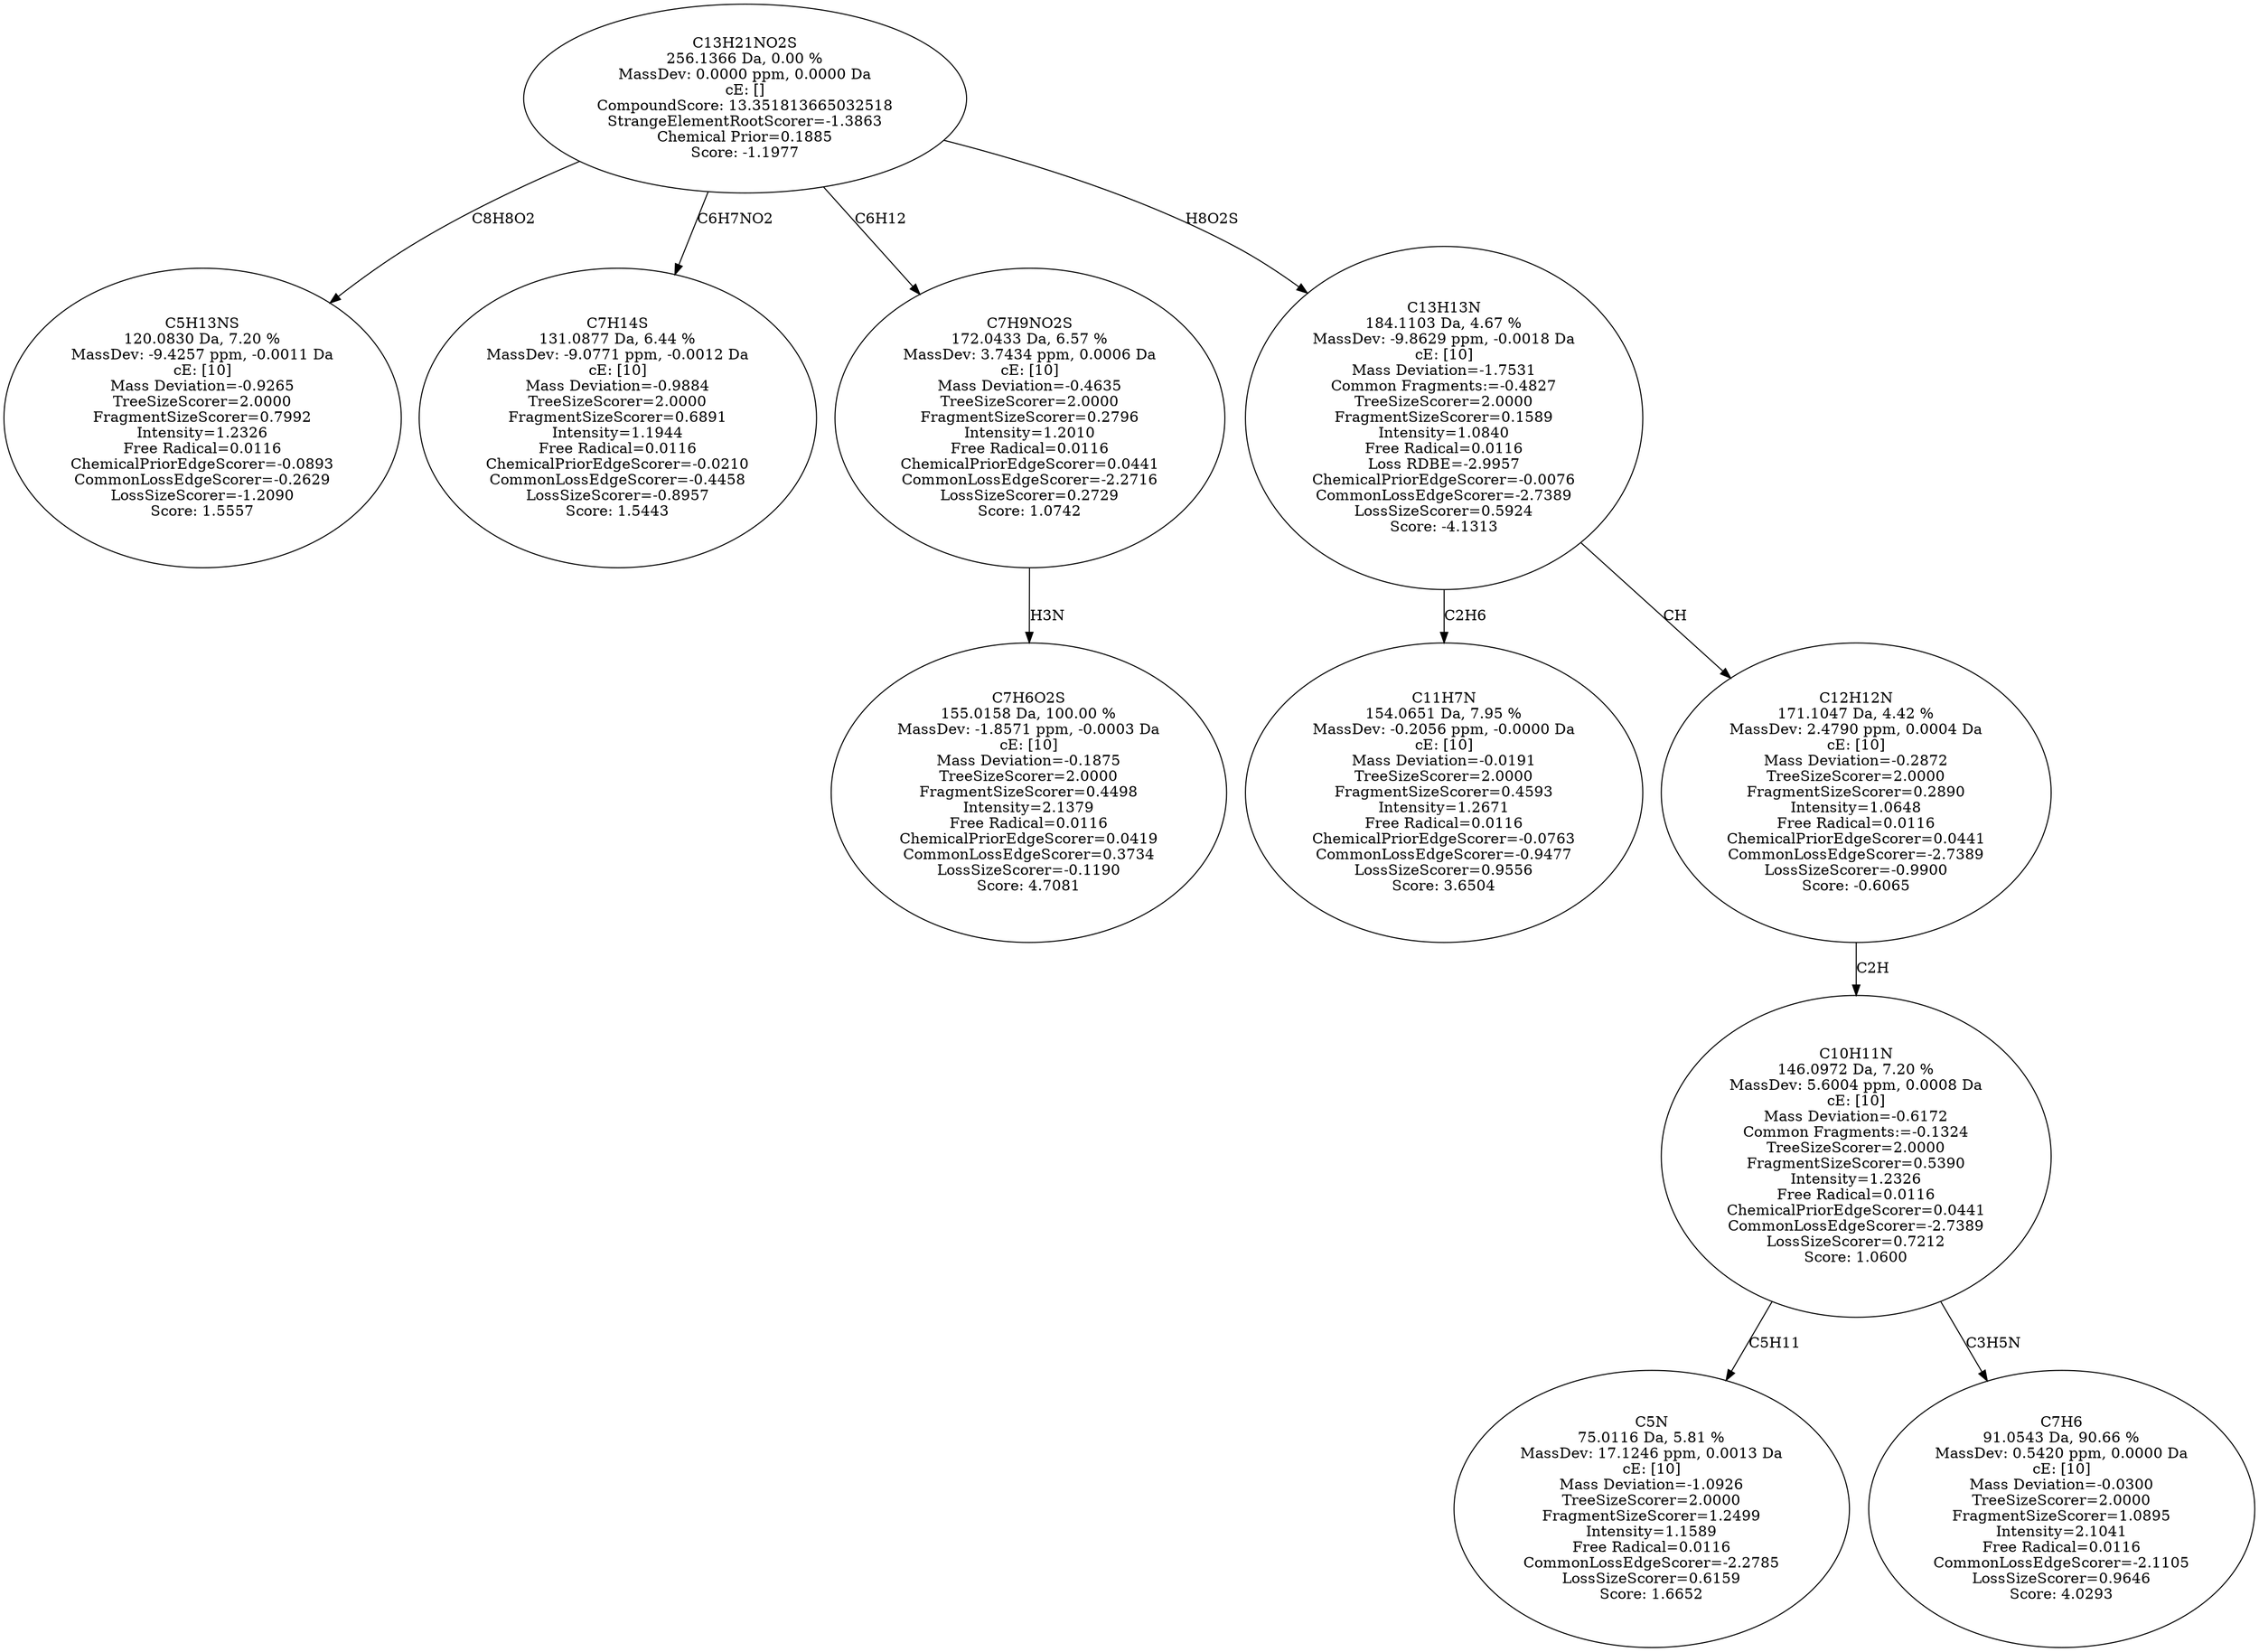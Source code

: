 strict digraph {
v1 [label="C5H13NS\n120.0830 Da, 7.20 %\nMassDev: -9.4257 ppm, -0.0011 Da\ncE: [10]\nMass Deviation=-0.9265\nTreeSizeScorer=2.0000\nFragmentSizeScorer=0.7992\nIntensity=1.2326\nFree Radical=0.0116\nChemicalPriorEdgeScorer=-0.0893\nCommonLossEdgeScorer=-0.2629\nLossSizeScorer=-1.2090\nScore: 1.5557"];
v2 [label="C7H14S\n131.0877 Da, 6.44 %\nMassDev: -9.0771 ppm, -0.0012 Da\ncE: [10]\nMass Deviation=-0.9884\nTreeSizeScorer=2.0000\nFragmentSizeScorer=0.6891\nIntensity=1.1944\nFree Radical=0.0116\nChemicalPriorEdgeScorer=-0.0210\nCommonLossEdgeScorer=-0.4458\nLossSizeScorer=-0.8957\nScore: 1.5443"];
v3 [label="C7H6O2S\n155.0158 Da, 100.00 %\nMassDev: -1.8571 ppm, -0.0003 Da\ncE: [10]\nMass Deviation=-0.1875\nTreeSizeScorer=2.0000\nFragmentSizeScorer=0.4498\nIntensity=2.1379\nFree Radical=0.0116\nChemicalPriorEdgeScorer=0.0419\nCommonLossEdgeScorer=0.3734\nLossSizeScorer=-0.1190\nScore: 4.7081"];
v4 [label="C7H9NO2S\n172.0433 Da, 6.57 %\nMassDev: 3.7434 ppm, 0.0006 Da\ncE: [10]\nMass Deviation=-0.4635\nTreeSizeScorer=2.0000\nFragmentSizeScorer=0.2796\nIntensity=1.2010\nFree Radical=0.0116\nChemicalPriorEdgeScorer=0.0441\nCommonLossEdgeScorer=-2.2716\nLossSizeScorer=0.2729\nScore: 1.0742"];
v5 [label="C11H7N\n154.0651 Da, 7.95 %\nMassDev: -0.2056 ppm, -0.0000 Da\ncE: [10]\nMass Deviation=-0.0191\nTreeSizeScorer=2.0000\nFragmentSizeScorer=0.4593\nIntensity=1.2671\nFree Radical=0.0116\nChemicalPriorEdgeScorer=-0.0763\nCommonLossEdgeScorer=-0.9477\nLossSizeScorer=0.9556\nScore: 3.6504"];
v6 [label="C5N\n75.0116 Da, 5.81 %\nMassDev: 17.1246 ppm, 0.0013 Da\ncE: [10]\nMass Deviation=-1.0926\nTreeSizeScorer=2.0000\nFragmentSizeScorer=1.2499\nIntensity=1.1589\nFree Radical=0.0116\nCommonLossEdgeScorer=-2.2785\nLossSizeScorer=0.6159\nScore: 1.6652"];
v7 [label="C7H6\n91.0543 Da, 90.66 %\nMassDev: 0.5420 ppm, 0.0000 Da\ncE: [10]\nMass Deviation=-0.0300\nTreeSizeScorer=2.0000\nFragmentSizeScorer=1.0895\nIntensity=2.1041\nFree Radical=0.0116\nCommonLossEdgeScorer=-2.1105\nLossSizeScorer=0.9646\nScore: 4.0293"];
v8 [label="C10H11N\n146.0972 Da, 7.20 %\nMassDev: 5.6004 ppm, 0.0008 Da\ncE: [10]\nMass Deviation=-0.6172\nCommon Fragments:=-0.1324\nTreeSizeScorer=2.0000\nFragmentSizeScorer=0.5390\nIntensity=1.2326\nFree Radical=0.0116\nChemicalPriorEdgeScorer=0.0441\nCommonLossEdgeScorer=-2.7389\nLossSizeScorer=0.7212\nScore: 1.0600"];
v9 [label="C12H12N\n171.1047 Da, 4.42 %\nMassDev: 2.4790 ppm, 0.0004 Da\ncE: [10]\nMass Deviation=-0.2872\nTreeSizeScorer=2.0000\nFragmentSizeScorer=0.2890\nIntensity=1.0648\nFree Radical=0.0116\nChemicalPriorEdgeScorer=0.0441\nCommonLossEdgeScorer=-2.7389\nLossSizeScorer=-0.9900\nScore: -0.6065"];
v10 [label="C13H13N\n184.1103 Da, 4.67 %\nMassDev: -9.8629 ppm, -0.0018 Da\ncE: [10]\nMass Deviation=-1.7531\nCommon Fragments:=-0.4827\nTreeSizeScorer=2.0000\nFragmentSizeScorer=0.1589\nIntensity=1.0840\nFree Radical=0.0116\nLoss RDBE=-2.9957\nChemicalPriorEdgeScorer=-0.0076\nCommonLossEdgeScorer=-2.7389\nLossSizeScorer=0.5924\nScore: -4.1313"];
v11 [label="C13H21NO2S\n256.1366 Da, 0.00 %\nMassDev: 0.0000 ppm, 0.0000 Da\ncE: []\nCompoundScore: 13.351813665032518\nStrangeElementRootScorer=-1.3863\nChemical Prior=0.1885\nScore: -1.1977"];
v11 -> v1 [label="C8H8O2"];
v11 -> v2 [label="C6H7NO2"];
v4 -> v3 [label="H3N"];
v11 -> v4 [label="C6H12"];
v10 -> v5 [label="C2H6"];
v8 -> v6 [label="C5H11"];
v8 -> v7 [label="C3H5N"];
v9 -> v8 [label="C2H"];
v10 -> v9 [label="CH"];
v11 -> v10 [label="H8O2S"];
}
